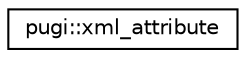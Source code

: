 digraph "Graphical Class Hierarchy"
{
 // LATEX_PDF_SIZE
  edge [fontname="Helvetica",fontsize="10",labelfontname="Helvetica",labelfontsize="10"];
  node [fontname="Helvetica",fontsize="10",shape=record];
  rankdir="LR";
  Node0 [label="pugi::xml_attribute",height=0.2,width=0.4,color="black", fillcolor="white", style="filled",URL="$classpugi_1_1xml__attribute.html",tooltip=" "];
}
